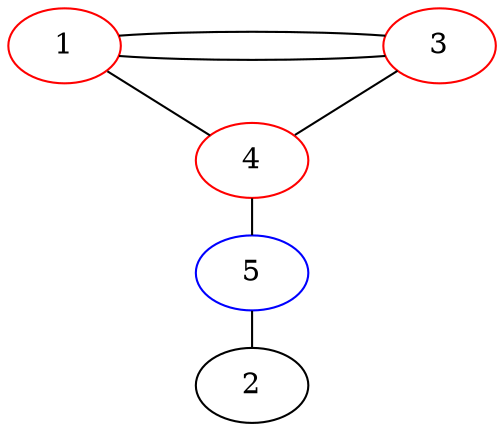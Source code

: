 graph {
  rankdir="LR";
  1 -- 3;
  1 -- 3;
  1 -- 4;
  4 -- 3;
  4 -- 5;
  5 -- 2;

  {
    rank="same";
    4;
    5;
    2;

  }

  1 [color="red"];
  3 [color="red"];
  4 [color="red"];
  5 [color="blue"];

}
